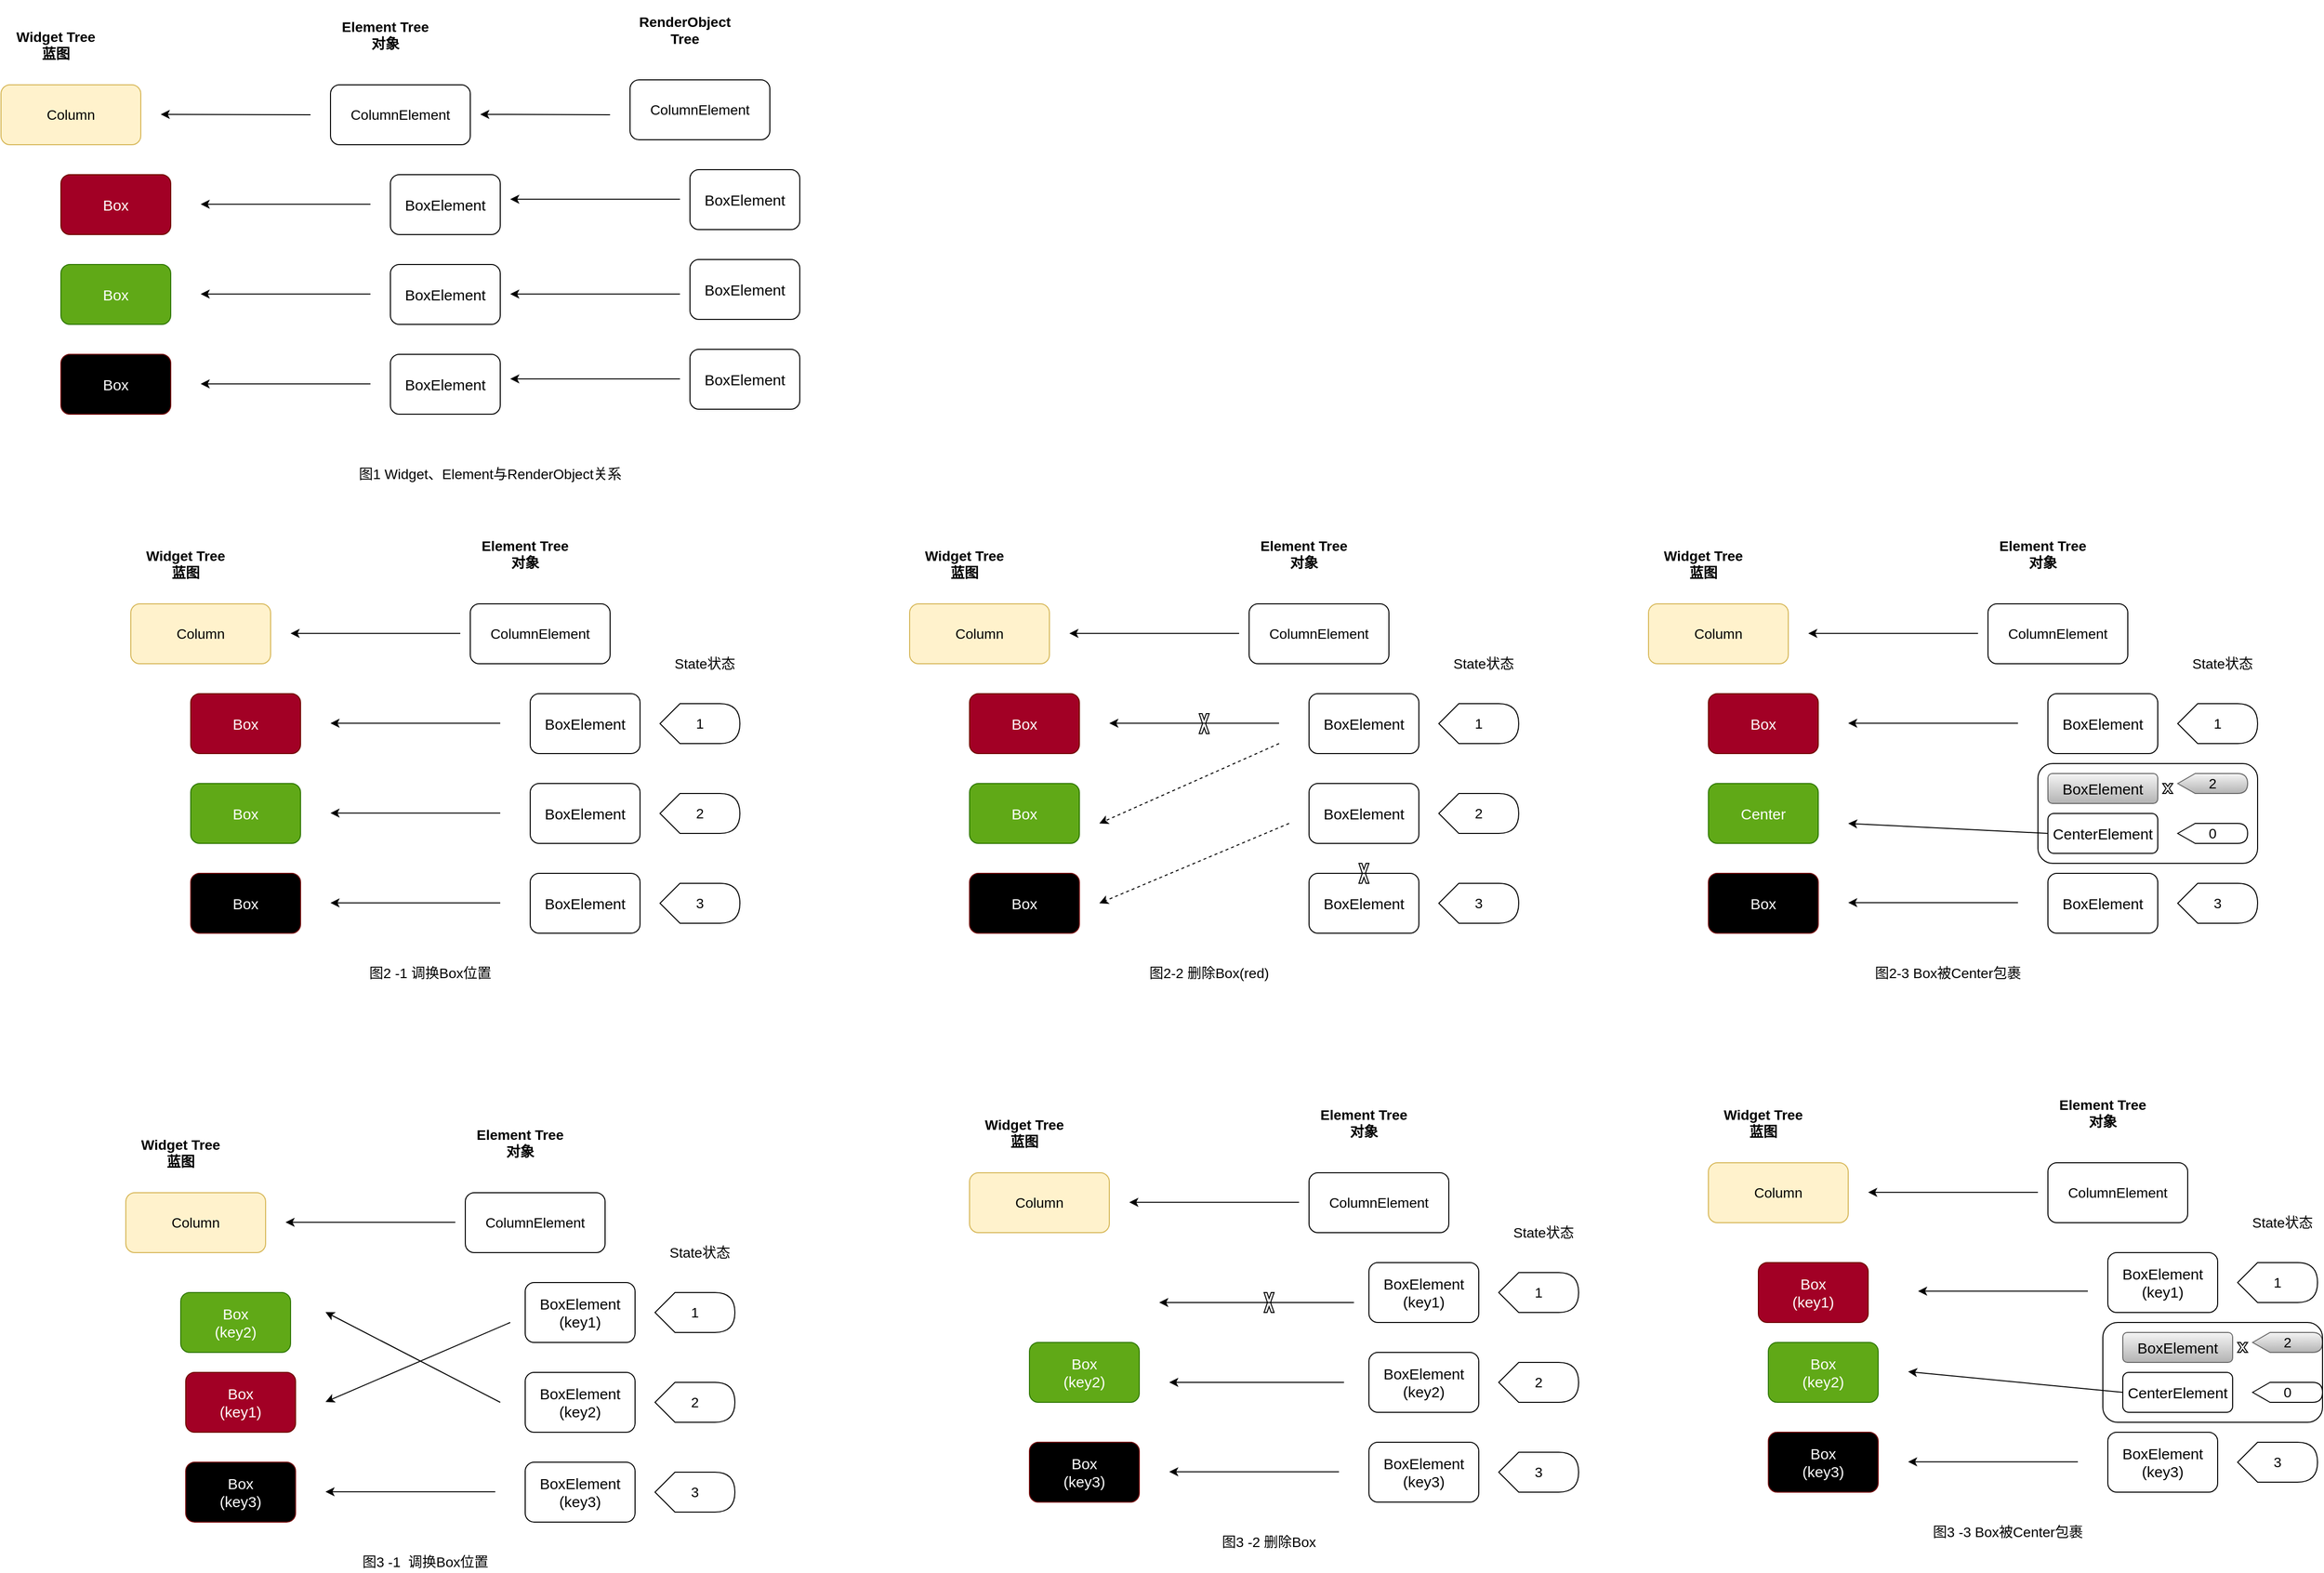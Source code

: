 <mxfile version="15.0.3" type="github">
  <diagram id="i1LXj_qeINUx8grjb_YF" name="Page-1">
    <mxGraphModel dx="3541" dy="2763" grid="1" gridSize="10" guides="1" tooltips="1" connect="1" arrows="1" fold="1" page="1" pageScale="1" pageWidth="850" pageHeight="1100" math="0" shadow="0">
      <root>
        <mxCell id="0" />
        <mxCell id="1" parent="0" />
        <mxCell id="0gigB8OSHipGADYLx92w-1" value="Column" style="rounded=1;whiteSpace=wrap;html=1;fontSize=14;fillColor=#fff2cc;strokeColor=#d6b656;" vertex="1" parent="1">
          <mxGeometry x="90" y="80" width="140" height="60" as="geometry" />
        </mxCell>
        <mxCell id="0gigB8OSHipGADYLx92w-2" value="Box" style="rounded=1;whiteSpace=wrap;html=1;fillColor=#a20025;strokeColor=#6F0000;fontColor=#ffffff;fontSize=15;" vertex="1" parent="1">
          <mxGeometry x="150" y="170" width="110" height="60" as="geometry" />
        </mxCell>
        <mxCell id="0gigB8OSHipGADYLx92w-5" value="Box" style="rounded=1;whiteSpace=wrap;html=1;fillColor=#60a917;strokeColor=#2D7600;fontColor=#ffffff;fontSize=15;" vertex="1" parent="1">
          <mxGeometry x="150" y="260" width="110" height="60" as="geometry" />
        </mxCell>
        <mxCell id="0gigB8OSHipGADYLx92w-6" value="Box" style="rounded=1;whiteSpace=wrap;html=1;strokeColor=#6F0000;fontColor=#ffffff;fontSize=15;fillColor=#000000;" vertex="1" parent="1">
          <mxGeometry x="150" y="350" width="110" height="60" as="geometry" />
        </mxCell>
        <mxCell id="0gigB8OSHipGADYLx92w-7" value="ColumnElement" style="rounded=1;whiteSpace=wrap;html=1;fontSize=14;" vertex="1" parent="1">
          <mxGeometry x="430" y="80" width="140" height="60" as="geometry" />
        </mxCell>
        <mxCell id="0gigB8OSHipGADYLx92w-8" value="BoxElement" style="rounded=1;whiteSpace=wrap;html=1;fontSize=15;" vertex="1" parent="1">
          <mxGeometry x="490" y="170" width="110" height="60" as="geometry" />
        </mxCell>
        <mxCell id="0gigB8OSHipGADYLx92w-9" value="BoxElement" style="rounded=1;whiteSpace=wrap;html=1;fontSize=15;" vertex="1" parent="1">
          <mxGeometry x="490" y="260" width="110" height="60" as="geometry" />
        </mxCell>
        <mxCell id="0gigB8OSHipGADYLx92w-10" value="BoxElement" style="rounded=1;whiteSpace=wrap;html=1;fontSize=15;" vertex="1" parent="1">
          <mxGeometry x="490" y="350" width="110" height="60" as="geometry" />
        </mxCell>
        <mxCell id="0gigB8OSHipGADYLx92w-11" value="" style="endArrow=classic;html=1;fontSize=14;" edge="1" parent="1">
          <mxGeometry width="50" height="50" relative="1" as="geometry">
            <mxPoint x="420" y="109.58" as="sourcePoint" />
            <mxPoint x="250" y="109.58" as="targetPoint" />
          </mxGeometry>
        </mxCell>
        <mxCell id="0gigB8OSHipGADYLx92w-12" value="" style="endArrow=classic;html=1;fontSize=14;" edge="1" parent="1">
          <mxGeometry width="50" height="50" relative="1" as="geometry">
            <mxPoint x="460" y="199.58" as="sourcePoint" />
            <mxPoint x="290" y="199.58" as="targetPoint" />
          </mxGeometry>
        </mxCell>
        <mxCell id="0gigB8OSHipGADYLx92w-13" value="" style="endArrow=classic;html=1;fontSize=14;" edge="1" parent="1">
          <mxGeometry width="50" height="50" relative="1" as="geometry">
            <mxPoint x="460" y="289.58" as="sourcePoint" />
            <mxPoint x="290" y="289.58" as="targetPoint" />
          </mxGeometry>
        </mxCell>
        <mxCell id="0gigB8OSHipGADYLx92w-14" value="" style="endArrow=classic;html=1;fontSize=14;" edge="1" parent="1">
          <mxGeometry width="50" height="50" relative="1" as="geometry">
            <mxPoint x="460" y="379.58" as="sourcePoint" />
            <mxPoint x="290" y="379.58" as="targetPoint" />
          </mxGeometry>
        </mxCell>
        <mxCell id="0gigB8OSHipGADYLx92w-15" value="Widget Tree&lt;br&gt;蓝图" style="text;html=1;strokeColor=none;fillColor=none;align=center;verticalAlign=middle;whiteSpace=wrap;rounded=0;fontSize=14;fontStyle=1" vertex="1" parent="1">
          <mxGeometry x="90" y="10" width="110" height="60" as="geometry" />
        </mxCell>
        <mxCell id="0gigB8OSHipGADYLx92w-16" value="Element Tree&lt;br&gt;对象" style="text;html=1;strokeColor=none;fillColor=none;align=center;verticalAlign=middle;whiteSpace=wrap;rounded=0;fontSize=14;fontStyle=1" vertex="1" parent="1">
          <mxGeometry x="430" width="110" height="60" as="geometry" />
        </mxCell>
        <mxCell id="0gigB8OSHipGADYLx92w-17" value="State状态" style="text;html=1;strokeColor=none;fillColor=none;align=center;verticalAlign=middle;whiteSpace=wrap;rounded=0;fontSize=14;" vertex="1" parent="1">
          <mxGeometry x="630" y="130" width="70" height="20" as="geometry" />
        </mxCell>
        <mxCell id="0gigB8OSHipGADYLx92w-19" value="1" style="shape=display;whiteSpace=wrap;html=1;fontSize=14;" vertex="1" parent="1">
          <mxGeometry x="620" y="180" width="80" height="40" as="geometry" />
        </mxCell>
        <mxCell id="0gigB8OSHipGADYLx92w-20" value="2" style="shape=display;whiteSpace=wrap;html=1;fontSize=14;" vertex="1" parent="1">
          <mxGeometry x="620" y="270" width="80" height="40" as="geometry" />
        </mxCell>
        <mxCell id="0gigB8OSHipGADYLx92w-21" value="3" style="shape=display;whiteSpace=wrap;html=1;fontSize=14;" vertex="1" parent="1">
          <mxGeometry x="620" y="360" width="80" height="40" as="geometry" />
        </mxCell>
        <mxCell id="0gigB8OSHipGADYLx92w-22" value="图2 -1 调换Box位置" style="text;html=1;strokeColor=none;fillColor=none;align=center;verticalAlign=middle;whiteSpace=wrap;rounded=0;fontSize=14;" vertex="1" parent="1">
          <mxGeometry x="290" y="440" width="200" height="20" as="geometry" />
        </mxCell>
        <mxCell id="0gigB8OSHipGADYLx92w-23" value="Column" style="rounded=1;whiteSpace=wrap;html=1;fontSize=14;fillColor=#fff2cc;strokeColor=#d6b656;" vertex="1" parent="1">
          <mxGeometry x="-40" y="-440" width="140" height="60" as="geometry" />
        </mxCell>
        <mxCell id="0gigB8OSHipGADYLx92w-24" value="Box" style="rounded=1;whiteSpace=wrap;html=1;fillColor=#a20025;strokeColor=#6F0000;fontColor=#ffffff;fontSize=15;" vertex="1" parent="1">
          <mxGeometry x="20" y="-350" width="110" height="60" as="geometry" />
        </mxCell>
        <mxCell id="0gigB8OSHipGADYLx92w-25" value="Box" style="rounded=1;whiteSpace=wrap;html=1;fillColor=#60a917;strokeColor=#2D7600;fontColor=#ffffff;fontSize=15;" vertex="1" parent="1">
          <mxGeometry x="20" y="-260" width="110" height="60" as="geometry" />
        </mxCell>
        <mxCell id="0gigB8OSHipGADYLx92w-26" value="Box" style="rounded=1;whiteSpace=wrap;html=1;strokeColor=#6F0000;fontColor=#ffffff;fontSize=15;fillColor=#000000;" vertex="1" parent="1">
          <mxGeometry x="20" y="-170" width="110" height="60" as="geometry" />
        </mxCell>
        <mxCell id="0gigB8OSHipGADYLx92w-27" value="ColumnElement" style="rounded=1;whiteSpace=wrap;html=1;fontSize=14;" vertex="1" parent="1">
          <mxGeometry x="290" y="-440" width="140" height="60" as="geometry" />
        </mxCell>
        <mxCell id="0gigB8OSHipGADYLx92w-28" value="BoxElement" style="rounded=1;whiteSpace=wrap;html=1;fontSize=15;" vertex="1" parent="1">
          <mxGeometry x="350" y="-350" width="110" height="60" as="geometry" />
        </mxCell>
        <mxCell id="0gigB8OSHipGADYLx92w-29" value="BoxElement" style="rounded=1;whiteSpace=wrap;html=1;fontSize=15;" vertex="1" parent="1">
          <mxGeometry x="350" y="-260" width="110" height="60" as="geometry" />
        </mxCell>
        <mxCell id="0gigB8OSHipGADYLx92w-30" value="BoxElement" style="rounded=1;whiteSpace=wrap;html=1;fontSize=15;" vertex="1" parent="1">
          <mxGeometry x="350" y="-170" width="110" height="60" as="geometry" />
        </mxCell>
        <mxCell id="0gigB8OSHipGADYLx92w-31" value="" style="endArrow=classic;html=1;fontSize=14;" edge="1" parent="1">
          <mxGeometry width="50" height="50" relative="1" as="geometry">
            <mxPoint x="270" y="-410" as="sourcePoint" />
            <mxPoint x="120" y="-410.42" as="targetPoint" />
          </mxGeometry>
        </mxCell>
        <mxCell id="0gigB8OSHipGADYLx92w-32" value="" style="endArrow=classic;html=1;fontSize=14;" edge="1" parent="1">
          <mxGeometry width="50" height="50" relative="1" as="geometry">
            <mxPoint x="330" y="-320.42" as="sourcePoint" />
            <mxPoint x="160" y="-320.42" as="targetPoint" />
          </mxGeometry>
        </mxCell>
        <mxCell id="0gigB8OSHipGADYLx92w-33" value="" style="endArrow=classic;html=1;fontSize=14;" edge="1" parent="1">
          <mxGeometry width="50" height="50" relative="1" as="geometry">
            <mxPoint x="330" y="-230.42" as="sourcePoint" />
            <mxPoint x="160" y="-230.42" as="targetPoint" />
          </mxGeometry>
        </mxCell>
        <mxCell id="0gigB8OSHipGADYLx92w-34" value="" style="endArrow=classic;html=1;fontSize=14;" edge="1" parent="1">
          <mxGeometry width="50" height="50" relative="1" as="geometry">
            <mxPoint x="330" y="-140.42" as="sourcePoint" />
            <mxPoint x="160" y="-140.42" as="targetPoint" />
          </mxGeometry>
        </mxCell>
        <mxCell id="0gigB8OSHipGADYLx92w-35" value="Widget Tree&lt;br&gt;蓝图" style="text;html=1;strokeColor=none;fillColor=none;align=center;verticalAlign=middle;whiteSpace=wrap;rounded=0;fontSize=14;fontStyle=1" vertex="1" parent="1">
          <mxGeometry x="-40" y="-510" width="110" height="60" as="geometry" />
        </mxCell>
        <mxCell id="0gigB8OSHipGADYLx92w-36" value="Element Tree&lt;br&gt;对象" style="text;html=1;strokeColor=none;fillColor=none;align=center;verticalAlign=middle;whiteSpace=wrap;rounded=0;fontSize=14;fontStyle=1" vertex="1" parent="1">
          <mxGeometry x="290" y="-520" width="110" height="60" as="geometry" />
        </mxCell>
        <mxCell id="0gigB8OSHipGADYLx92w-41" value="ColumnElement" style="rounded=1;whiteSpace=wrap;html=1;fontSize=14;" vertex="1" parent="1">
          <mxGeometry x="590" y="-445" width="140" height="60" as="geometry" />
        </mxCell>
        <mxCell id="0gigB8OSHipGADYLx92w-42" value="BoxElement" style="rounded=1;whiteSpace=wrap;html=1;fontSize=15;" vertex="1" parent="1">
          <mxGeometry x="650" y="-355" width="110" height="60" as="geometry" />
        </mxCell>
        <mxCell id="0gigB8OSHipGADYLx92w-43" value="BoxElement" style="rounded=1;whiteSpace=wrap;html=1;fontSize=15;" vertex="1" parent="1">
          <mxGeometry x="650" y="-265" width="110" height="60" as="geometry" />
        </mxCell>
        <mxCell id="0gigB8OSHipGADYLx92w-44" value="BoxElement" style="rounded=1;whiteSpace=wrap;html=1;fontSize=15;" vertex="1" parent="1">
          <mxGeometry x="650" y="-175" width="110" height="60" as="geometry" />
        </mxCell>
        <mxCell id="0gigB8OSHipGADYLx92w-45" value="RenderObject Tree" style="text;html=1;strokeColor=none;fillColor=none;align=center;verticalAlign=middle;whiteSpace=wrap;rounded=0;fontSize=14;fontStyle=1" vertex="1" parent="1">
          <mxGeometry x="590" y="-525" width="110" height="60" as="geometry" />
        </mxCell>
        <mxCell id="0gigB8OSHipGADYLx92w-46" value="" style="endArrow=classic;html=1;fontSize=14;" edge="1" parent="1">
          <mxGeometry width="50" height="50" relative="1" as="geometry">
            <mxPoint x="570" y="-410" as="sourcePoint" />
            <mxPoint x="440" y="-410.42" as="targetPoint" />
          </mxGeometry>
        </mxCell>
        <mxCell id="0gigB8OSHipGADYLx92w-47" value="图1 Widget、Element与RenderObject关系" style="text;html=1;strokeColor=none;fillColor=none;align=center;verticalAlign=middle;whiteSpace=wrap;rounded=0;fontSize=14;" vertex="1" parent="1">
          <mxGeometry x="310" y="-60" width="280" height="20" as="geometry" />
        </mxCell>
        <mxCell id="0gigB8OSHipGADYLx92w-49" value="" style="endArrow=classic;html=1;fontSize=14;" edge="1" parent="1">
          <mxGeometry width="50" height="50" relative="1" as="geometry">
            <mxPoint x="640" y="-325.42" as="sourcePoint" />
            <mxPoint x="470" y="-325.42" as="targetPoint" />
          </mxGeometry>
        </mxCell>
        <mxCell id="0gigB8OSHipGADYLx92w-50" value="" style="endArrow=classic;html=1;fontSize=14;" edge="1" parent="1">
          <mxGeometry width="50" height="50" relative="1" as="geometry">
            <mxPoint x="640" y="-230.42" as="sourcePoint" />
            <mxPoint x="470" y="-230.42" as="targetPoint" />
          </mxGeometry>
        </mxCell>
        <mxCell id="0gigB8OSHipGADYLx92w-51" value="" style="endArrow=classic;html=1;fontSize=14;" edge="1" parent="1">
          <mxGeometry width="50" height="50" relative="1" as="geometry">
            <mxPoint x="640" y="-145.42" as="sourcePoint" />
            <mxPoint x="470" y="-145.42" as="targetPoint" />
          </mxGeometry>
        </mxCell>
        <mxCell id="0gigB8OSHipGADYLx92w-52" value="Column" style="rounded=1;whiteSpace=wrap;html=1;fontSize=14;fillColor=#fff2cc;strokeColor=#d6b656;" vertex="1" parent="1">
          <mxGeometry x="870" y="80" width="140" height="60" as="geometry" />
        </mxCell>
        <mxCell id="0gigB8OSHipGADYLx92w-53" value="Box" style="rounded=1;whiteSpace=wrap;html=1;fillColor=#a20025;strokeColor=#6F0000;fontColor=#ffffff;fontSize=15;" vertex="1" parent="1">
          <mxGeometry x="930" y="170" width="110" height="60" as="geometry" />
        </mxCell>
        <mxCell id="0gigB8OSHipGADYLx92w-54" value="Box" style="rounded=1;whiteSpace=wrap;html=1;fillColor=#60a917;strokeColor=#2D7600;fontColor=#ffffff;fontSize=15;" vertex="1" parent="1">
          <mxGeometry x="930" y="260" width="110" height="60" as="geometry" />
        </mxCell>
        <mxCell id="0gigB8OSHipGADYLx92w-55" value="Box" style="rounded=1;whiteSpace=wrap;html=1;strokeColor=#6F0000;fontColor=#ffffff;fontSize=15;fillColor=#000000;" vertex="1" parent="1">
          <mxGeometry x="930" y="350" width="110" height="60" as="geometry" />
        </mxCell>
        <mxCell id="0gigB8OSHipGADYLx92w-56" value="ColumnElement" style="rounded=1;whiteSpace=wrap;html=1;fontSize=14;" vertex="1" parent="1">
          <mxGeometry x="1210" y="80" width="140" height="60" as="geometry" />
        </mxCell>
        <mxCell id="0gigB8OSHipGADYLx92w-57" value="BoxElement" style="rounded=1;whiteSpace=wrap;html=1;fontSize=15;" vertex="1" parent="1">
          <mxGeometry x="1270" y="170" width="110" height="60" as="geometry" />
        </mxCell>
        <mxCell id="0gigB8OSHipGADYLx92w-58" value="BoxElement" style="rounded=1;whiteSpace=wrap;html=1;fontSize=15;" vertex="1" parent="1">
          <mxGeometry x="1270" y="260" width="110" height="60" as="geometry" />
        </mxCell>
        <mxCell id="0gigB8OSHipGADYLx92w-59" value="BoxElement" style="rounded=1;whiteSpace=wrap;html=1;fontSize=15;" vertex="1" parent="1">
          <mxGeometry x="1270" y="350" width="110" height="60" as="geometry" />
        </mxCell>
        <mxCell id="0gigB8OSHipGADYLx92w-60" value="" style="endArrow=classic;html=1;fontSize=14;" edge="1" parent="1">
          <mxGeometry width="50" height="50" relative="1" as="geometry">
            <mxPoint x="1200" y="109.58" as="sourcePoint" />
            <mxPoint x="1030" y="109.58" as="targetPoint" />
          </mxGeometry>
        </mxCell>
        <mxCell id="0gigB8OSHipGADYLx92w-61" value="" style="endArrow=classic;html=1;fontSize=14;" edge="1" parent="1">
          <mxGeometry width="50" height="50" relative="1" as="geometry">
            <mxPoint x="1240" y="199.58" as="sourcePoint" />
            <mxPoint x="1070" y="199.58" as="targetPoint" />
          </mxGeometry>
        </mxCell>
        <mxCell id="0gigB8OSHipGADYLx92w-64" value="Widget Tree&lt;br&gt;蓝图" style="text;html=1;strokeColor=none;fillColor=none;align=center;verticalAlign=middle;whiteSpace=wrap;rounded=0;fontSize=14;fontStyle=1" vertex="1" parent="1">
          <mxGeometry x="870" y="10" width="110" height="60" as="geometry" />
        </mxCell>
        <mxCell id="0gigB8OSHipGADYLx92w-65" value="Element Tree&lt;br&gt;对象" style="text;html=1;strokeColor=none;fillColor=none;align=center;verticalAlign=middle;whiteSpace=wrap;rounded=0;fontSize=14;fontStyle=1" vertex="1" parent="1">
          <mxGeometry x="1210" width="110" height="60" as="geometry" />
        </mxCell>
        <mxCell id="0gigB8OSHipGADYLx92w-66" value="State状态" style="text;html=1;strokeColor=none;fillColor=none;align=center;verticalAlign=middle;whiteSpace=wrap;rounded=0;fontSize=14;" vertex="1" parent="1">
          <mxGeometry x="1410" y="130" width="70" height="20" as="geometry" />
        </mxCell>
        <mxCell id="0gigB8OSHipGADYLx92w-67" value="1" style="shape=display;whiteSpace=wrap;html=1;fontSize=14;" vertex="1" parent="1">
          <mxGeometry x="1400" y="180" width="80" height="40" as="geometry" />
        </mxCell>
        <mxCell id="0gigB8OSHipGADYLx92w-68" value="2" style="shape=display;whiteSpace=wrap;html=1;fontSize=14;" vertex="1" parent="1">
          <mxGeometry x="1400" y="270" width="80" height="40" as="geometry" />
        </mxCell>
        <mxCell id="0gigB8OSHipGADYLx92w-69" value="3" style="shape=display;whiteSpace=wrap;html=1;fontSize=14;" vertex="1" parent="1">
          <mxGeometry x="1400" y="360" width="80" height="40" as="geometry" />
        </mxCell>
        <mxCell id="0gigB8OSHipGADYLx92w-70" value="图2-2 删除Box(red)" style="text;html=1;strokeColor=none;fillColor=none;align=center;verticalAlign=middle;whiteSpace=wrap;rounded=0;fontSize=14;" vertex="1" parent="1">
          <mxGeometry x="1070" y="440" width="200" height="20" as="geometry" />
        </mxCell>
        <mxCell id="0gigB8OSHipGADYLx92w-72" value="" style="endArrow=classic;html=1;fontSize=14;dashed=1;" edge="1" parent="1">
          <mxGeometry width="50" height="50" relative="1" as="geometry">
            <mxPoint x="1240" y="220" as="sourcePoint" />
            <mxPoint x="1060" y="300" as="targetPoint" />
          </mxGeometry>
        </mxCell>
        <mxCell id="0gigB8OSHipGADYLx92w-73" value="" style="verticalLabelPosition=bottom;verticalAlign=top;html=1;shape=mxgraph.basic.x;fontSize=14;fillColor=none;" vertex="1" parent="1">
          <mxGeometry x="1160" y="190" width="10" height="20" as="geometry" />
        </mxCell>
        <mxCell id="0gigB8OSHipGADYLx92w-74" value="" style="endArrow=classic;html=1;fontSize=14;dashed=1;" edge="1" parent="1">
          <mxGeometry width="50" height="50" relative="1" as="geometry">
            <mxPoint x="1250" y="300" as="sourcePoint" />
            <mxPoint x="1060" y="380" as="targetPoint" />
          </mxGeometry>
        </mxCell>
        <mxCell id="0gigB8OSHipGADYLx92w-75" value="" style="verticalLabelPosition=bottom;verticalAlign=top;html=1;shape=mxgraph.basic.x;fontSize=14;fillColor=none;" vertex="1" parent="1">
          <mxGeometry x="1320" y="340" width="10" height="20" as="geometry" />
        </mxCell>
        <mxCell id="0gigB8OSHipGADYLx92w-76" value="Column" style="rounded=1;whiteSpace=wrap;html=1;fontSize=14;fillColor=#fff2cc;strokeColor=#d6b656;" vertex="1" parent="1">
          <mxGeometry x="1610" y="80" width="140" height="60" as="geometry" />
        </mxCell>
        <mxCell id="0gigB8OSHipGADYLx92w-77" value="Box" style="rounded=1;whiteSpace=wrap;html=1;fillColor=#a20025;strokeColor=#6F0000;fontColor=#ffffff;fontSize=15;" vertex="1" parent="1">
          <mxGeometry x="1670" y="170" width="110" height="60" as="geometry" />
        </mxCell>
        <mxCell id="0gigB8OSHipGADYLx92w-78" value="Center" style="rounded=1;whiteSpace=wrap;html=1;fillColor=#60a917;strokeColor=#2D7600;fontColor=#ffffff;fontSize=15;" vertex="1" parent="1">
          <mxGeometry x="1670" y="260" width="110" height="60" as="geometry" />
        </mxCell>
        <mxCell id="0gigB8OSHipGADYLx92w-79" value="Box" style="rounded=1;whiteSpace=wrap;html=1;strokeColor=#6F0000;fontColor=#ffffff;fontSize=15;fillColor=#000000;" vertex="1" parent="1">
          <mxGeometry x="1670" y="350" width="110" height="60" as="geometry" />
        </mxCell>
        <mxCell id="0gigB8OSHipGADYLx92w-80" value="ColumnElement" style="rounded=1;whiteSpace=wrap;html=1;fontSize=14;" vertex="1" parent="1">
          <mxGeometry x="1950" y="80" width="140" height="60" as="geometry" />
        </mxCell>
        <mxCell id="0gigB8OSHipGADYLx92w-81" value="BoxElement" style="rounded=1;whiteSpace=wrap;html=1;fontSize=15;" vertex="1" parent="1">
          <mxGeometry x="2010" y="170" width="110" height="60" as="geometry" />
        </mxCell>
        <mxCell id="0gigB8OSHipGADYLx92w-82" value="BoxElement" style="rounded=1;whiteSpace=wrap;html=1;fontSize=15;fillColor=#f5f5f5;strokeColor=#666666;gradientColor=#b3b3b3;" vertex="1" parent="1">
          <mxGeometry x="2010" y="250" width="110" height="30" as="geometry" />
        </mxCell>
        <mxCell id="0gigB8OSHipGADYLx92w-83" value="BoxElement" style="rounded=1;whiteSpace=wrap;html=1;fontSize=15;" vertex="1" parent="1">
          <mxGeometry x="2010" y="350" width="110" height="60" as="geometry" />
        </mxCell>
        <mxCell id="0gigB8OSHipGADYLx92w-84" value="" style="endArrow=classic;html=1;fontSize=14;" edge="1" parent="1">
          <mxGeometry width="50" height="50" relative="1" as="geometry">
            <mxPoint x="1940" y="109.58" as="sourcePoint" />
            <mxPoint x="1770" y="109.58" as="targetPoint" />
          </mxGeometry>
        </mxCell>
        <mxCell id="0gigB8OSHipGADYLx92w-85" value="" style="endArrow=classic;html=1;fontSize=14;" edge="1" parent="1">
          <mxGeometry width="50" height="50" relative="1" as="geometry">
            <mxPoint x="1980" y="199.58" as="sourcePoint" />
            <mxPoint x="1810" y="199.58" as="targetPoint" />
          </mxGeometry>
        </mxCell>
        <mxCell id="0gigB8OSHipGADYLx92w-86" value="Widget Tree&lt;br&gt;蓝图" style="text;html=1;strokeColor=none;fillColor=none;align=center;verticalAlign=middle;whiteSpace=wrap;rounded=0;fontSize=14;fontStyle=1" vertex="1" parent="1">
          <mxGeometry x="1610" y="10" width="110" height="60" as="geometry" />
        </mxCell>
        <mxCell id="0gigB8OSHipGADYLx92w-87" value="Element Tree&lt;br&gt;对象" style="text;html=1;strokeColor=none;fillColor=none;align=center;verticalAlign=middle;whiteSpace=wrap;rounded=0;fontSize=14;fontStyle=1" vertex="1" parent="1">
          <mxGeometry x="1950" width="110" height="60" as="geometry" />
        </mxCell>
        <mxCell id="0gigB8OSHipGADYLx92w-88" value="State状态" style="text;html=1;strokeColor=none;fillColor=none;align=center;verticalAlign=middle;whiteSpace=wrap;rounded=0;fontSize=14;" vertex="1" parent="1">
          <mxGeometry x="2150" y="130" width="70" height="20" as="geometry" />
        </mxCell>
        <mxCell id="0gigB8OSHipGADYLx92w-89" value="1" style="shape=display;whiteSpace=wrap;html=1;fontSize=14;" vertex="1" parent="1">
          <mxGeometry x="2140" y="180" width="80" height="40" as="geometry" />
        </mxCell>
        <mxCell id="0gigB8OSHipGADYLx92w-90" value="2" style="shape=display;whiteSpace=wrap;html=1;fontSize=14;fillColor=#f5f5f5;strokeColor=#666666;gradientColor=#b3b3b3;" vertex="1" parent="1">
          <mxGeometry x="2140" y="250" width="70" height="20" as="geometry" />
        </mxCell>
        <mxCell id="0gigB8OSHipGADYLx92w-91" value="3" style="shape=display;whiteSpace=wrap;html=1;fontSize=14;" vertex="1" parent="1">
          <mxGeometry x="2140" y="360" width="80" height="40" as="geometry" />
        </mxCell>
        <mxCell id="0gigB8OSHipGADYLx92w-92" value="图2-3 Box被Center包裹" style="text;html=1;strokeColor=none;fillColor=none;align=center;verticalAlign=middle;whiteSpace=wrap;rounded=0;fontSize=14;" vertex="1" parent="1">
          <mxGeometry x="1810" y="440" width="200" height="20" as="geometry" />
        </mxCell>
        <mxCell id="0gigB8OSHipGADYLx92w-99" value="" style="rounded=1;whiteSpace=wrap;html=1;fontSize=14;fillColor=none;" vertex="1" parent="1">
          <mxGeometry x="2000" y="240" width="220" height="100" as="geometry" />
        </mxCell>
        <mxCell id="0gigB8OSHipGADYLx92w-100" value="CenterElement" style="rounded=1;whiteSpace=wrap;html=1;fontSize=15;" vertex="1" parent="1">
          <mxGeometry x="2010" y="290" width="110" height="40" as="geometry" />
        </mxCell>
        <mxCell id="0gigB8OSHipGADYLx92w-101" value="0" style="shape=display;whiteSpace=wrap;html=1;fontSize=14;" vertex="1" parent="1">
          <mxGeometry x="2140" y="300" width="70" height="20" as="geometry" />
        </mxCell>
        <mxCell id="0gigB8OSHipGADYLx92w-103" value="" style="verticalLabelPosition=bottom;verticalAlign=top;html=1;shape=mxgraph.basic.x;fontSize=14;fillColor=none;" vertex="1" parent="1">
          <mxGeometry x="2125" y="260" width="10" height="10" as="geometry" />
        </mxCell>
        <mxCell id="0gigB8OSHipGADYLx92w-106" value="" style="endArrow=classic;html=1;fontSize=14;exitX=0;exitY=0.5;exitDx=0;exitDy=0;" edge="1" parent="1" source="0gigB8OSHipGADYLx92w-100">
          <mxGeometry width="50" height="50" relative="1" as="geometry">
            <mxPoint x="1980" y="300.0" as="sourcePoint" />
            <mxPoint x="1810" y="300.0" as="targetPoint" />
          </mxGeometry>
        </mxCell>
        <mxCell id="0gigB8OSHipGADYLx92w-107" value="" style="endArrow=classic;html=1;fontSize=14;" edge="1" parent="1">
          <mxGeometry width="50" height="50" relative="1" as="geometry">
            <mxPoint x="1980" y="379.41" as="sourcePoint" />
            <mxPoint x="1810" y="379.41" as="targetPoint" />
          </mxGeometry>
        </mxCell>
        <mxCell id="0gigB8OSHipGADYLx92w-108" value="Column" style="rounded=1;whiteSpace=wrap;html=1;fontSize=14;fillColor=#fff2cc;strokeColor=#d6b656;" vertex="1" parent="1">
          <mxGeometry x="85" y="670" width="140" height="60" as="geometry" />
        </mxCell>
        <mxCell id="0gigB8OSHipGADYLx92w-109" value="Box&lt;br&gt;(key1)" style="rounded=1;whiteSpace=wrap;html=1;fillColor=#a20025;strokeColor=#6F0000;fontColor=#ffffff;fontSize=15;" vertex="1" parent="1">
          <mxGeometry x="145" y="850" width="110" height="60" as="geometry" />
        </mxCell>
        <mxCell id="0gigB8OSHipGADYLx92w-110" value="Box&lt;br&gt;(key2)" style="rounded=1;whiteSpace=wrap;html=1;fillColor=#60a917;strokeColor=#2D7600;fontColor=#ffffff;fontSize=15;" vertex="1" parent="1">
          <mxGeometry x="140" y="770" width="110" height="60" as="geometry" />
        </mxCell>
        <mxCell id="0gigB8OSHipGADYLx92w-111" value="Box&lt;br&gt;(key3)" style="rounded=1;whiteSpace=wrap;html=1;strokeColor=#6F0000;fontColor=#ffffff;fontSize=15;fillColor=#000000;" vertex="1" parent="1">
          <mxGeometry x="145" y="940" width="110" height="60" as="geometry" />
        </mxCell>
        <mxCell id="0gigB8OSHipGADYLx92w-112" value="ColumnElement" style="rounded=1;whiteSpace=wrap;html=1;fontSize=14;" vertex="1" parent="1">
          <mxGeometry x="425" y="670" width="140" height="60" as="geometry" />
        </mxCell>
        <mxCell id="0gigB8OSHipGADYLx92w-113" value="BoxElement&lt;br&gt;(key1)" style="rounded=1;whiteSpace=wrap;html=1;fontSize=15;" vertex="1" parent="1">
          <mxGeometry x="485" y="760" width="110" height="60" as="geometry" />
        </mxCell>
        <mxCell id="0gigB8OSHipGADYLx92w-114" value="BoxElement&lt;br&gt;(key2)" style="rounded=1;whiteSpace=wrap;html=1;fontSize=15;" vertex="1" parent="1">
          <mxGeometry x="485" y="850" width="110" height="60" as="geometry" />
        </mxCell>
        <mxCell id="0gigB8OSHipGADYLx92w-115" value="BoxElement&lt;br&gt;(key3)" style="rounded=1;whiteSpace=wrap;html=1;fontSize=15;" vertex="1" parent="1">
          <mxGeometry x="485" y="940" width="110" height="60" as="geometry" />
        </mxCell>
        <mxCell id="0gigB8OSHipGADYLx92w-116" value="" style="endArrow=classic;html=1;fontSize=14;" edge="1" parent="1">
          <mxGeometry width="50" height="50" relative="1" as="geometry">
            <mxPoint x="415" y="699.58" as="sourcePoint" />
            <mxPoint x="245" y="699.58" as="targetPoint" />
          </mxGeometry>
        </mxCell>
        <mxCell id="0gigB8OSHipGADYLx92w-117" value="" style="endArrow=classic;html=1;fontSize=14;" edge="1" parent="1">
          <mxGeometry width="50" height="50" relative="1" as="geometry">
            <mxPoint x="460" y="880" as="sourcePoint" />
            <mxPoint x="285" y="789.58" as="targetPoint" />
          </mxGeometry>
        </mxCell>
        <mxCell id="0gigB8OSHipGADYLx92w-118" value="" style="endArrow=classic;html=1;fontSize=14;" edge="1" parent="1">
          <mxGeometry width="50" height="50" relative="1" as="geometry">
            <mxPoint x="470" y="800" as="sourcePoint" />
            <mxPoint x="285" y="879.58" as="targetPoint" />
          </mxGeometry>
        </mxCell>
        <mxCell id="0gigB8OSHipGADYLx92w-119" value="" style="endArrow=classic;html=1;fontSize=14;" edge="1" parent="1">
          <mxGeometry width="50" height="50" relative="1" as="geometry">
            <mxPoint x="455" y="969.58" as="sourcePoint" />
            <mxPoint x="285" y="969.58" as="targetPoint" />
          </mxGeometry>
        </mxCell>
        <mxCell id="0gigB8OSHipGADYLx92w-120" value="Widget Tree&lt;br&gt;蓝图" style="text;html=1;strokeColor=none;fillColor=none;align=center;verticalAlign=middle;whiteSpace=wrap;rounded=0;fontSize=14;fontStyle=1" vertex="1" parent="1">
          <mxGeometry x="85" y="600" width="110" height="60" as="geometry" />
        </mxCell>
        <mxCell id="0gigB8OSHipGADYLx92w-121" value="Element Tree&lt;br&gt;对象" style="text;html=1;strokeColor=none;fillColor=none;align=center;verticalAlign=middle;whiteSpace=wrap;rounded=0;fontSize=14;fontStyle=1" vertex="1" parent="1">
          <mxGeometry x="425" y="590" width="110" height="60" as="geometry" />
        </mxCell>
        <mxCell id="0gigB8OSHipGADYLx92w-122" value="State状态" style="text;html=1;strokeColor=none;fillColor=none;align=center;verticalAlign=middle;whiteSpace=wrap;rounded=0;fontSize=14;" vertex="1" parent="1">
          <mxGeometry x="625" y="720" width="70" height="20" as="geometry" />
        </mxCell>
        <mxCell id="0gigB8OSHipGADYLx92w-123" value="1" style="shape=display;whiteSpace=wrap;html=1;fontSize=14;" vertex="1" parent="1">
          <mxGeometry x="615" y="770" width="80" height="40" as="geometry" />
        </mxCell>
        <mxCell id="0gigB8OSHipGADYLx92w-124" value="2" style="shape=display;whiteSpace=wrap;html=1;fontSize=14;" vertex="1" parent="1">
          <mxGeometry x="615" y="860" width="80" height="40" as="geometry" />
        </mxCell>
        <mxCell id="0gigB8OSHipGADYLx92w-125" value="3" style="shape=display;whiteSpace=wrap;html=1;fontSize=14;" vertex="1" parent="1">
          <mxGeometry x="615" y="950" width="80" height="40" as="geometry" />
        </mxCell>
        <mxCell id="0gigB8OSHipGADYLx92w-126" value="图3 -1&amp;nbsp; 调换Box位置" style="text;html=1;strokeColor=none;fillColor=none;align=center;verticalAlign=middle;whiteSpace=wrap;rounded=0;fontSize=14;" vertex="1" parent="1">
          <mxGeometry x="285" y="1030" width="200" height="20" as="geometry" />
        </mxCell>
        <mxCell id="0gigB8OSHipGADYLx92w-127" value="Column" style="rounded=1;whiteSpace=wrap;html=1;fontSize=14;fillColor=#fff2cc;strokeColor=#d6b656;" vertex="1" parent="1">
          <mxGeometry x="930" y="650" width="140" height="60" as="geometry" />
        </mxCell>
        <mxCell id="0gigB8OSHipGADYLx92w-129" value="Box&lt;br&gt;(key2)" style="rounded=1;whiteSpace=wrap;html=1;fillColor=#60a917;strokeColor=#2D7600;fontColor=#ffffff;fontSize=15;" vertex="1" parent="1">
          <mxGeometry x="990" y="820" width="110" height="60" as="geometry" />
        </mxCell>
        <mxCell id="0gigB8OSHipGADYLx92w-130" value="Box&lt;br&gt;(key3)" style="rounded=1;whiteSpace=wrap;html=1;strokeColor=#6F0000;fontColor=#ffffff;fontSize=15;fillColor=#000000;" vertex="1" parent="1">
          <mxGeometry x="990" y="920" width="110" height="60" as="geometry" />
        </mxCell>
        <mxCell id="0gigB8OSHipGADYLx92w-131" value="ColumnElement" style="rounded=1;whiteSpace=wrap;html=1;fontSize=14;" vertex="1" parent="1">
          <mxGeometry x="1270" y="650" width="140" height="60" as="geometry" />
        </mxCell>
        <mxCell id="0gigB8OSHipGADYLx92w-132" value="BoxElement&lt;br&gt;(key1)" style="rounded=1;whiteSpace=wrap;html=1;fontSize=15;" vertex="1" parent="1">
          <mxGeometry x="1330" y="740" width="110" height="60" as="geometry" />
        </mxCell>
        <mxCell id="0gigB8OSHipGADYLx92w-133" value="BoxElement&lt;br&gt;(key2)" style="rounded=1;whiteSpace=wrap;html=1;fontSize=15;" vertex="1" parent="1">
          <mxGeometry x="1330" y="830" width="110" height="60" as="geometry" />
        </mxCell>
        <mxCell id="0gigB8OSHipGADYLx92w-134" value="BoxElement&lt;br&gt;(key3)" style="rounded=1;whiteSpace=wrap;html=1;fontSize=15;" vertex="1" parent="1">
          <mxGeometry x="1330" y="920" width="110" height="60" as="geometry" />
        </mxCell>
        <mxCell id="0gigB8OSHipGADYLx92w-135" value="" style="endArrow=classic;html=1;fontSize=14;" edge="1" parent="1">
          <mxGeometry width="50" height="50" relative="1" as="geometry">
            <mxPoint x="1260" y="679.58" as="sourcePoint" />
            <mxPoint x="1090" y="679.58" as="targetPoint" />
          </mxGeometry>
        </mxCell>
        <mxCell id="0gigB8OSHipGADYLx92w-136" value="" style="endArrow=classic;html=1;fontSize=14;" edge="1" parent="1">
          <mxGeometry width="50" height="50" relative="1" as="geometry">
            <mxPoint x="1305" y="860" as="sourcePoint" />
            <mxPoint x="1130" y="860" as="targetPoint" />
          </mxGeometry>
        </mxCell>
        <mxCell id="0gigB8OSHipGADYLx92w-137" value="" style="endArrow=classic;html=1;fontSize=14;" edge="1" parent="1">
          <mxGeometry width="50" height="50" relative="1" as="geometry">
            <mxPoint x="1315" y="780" as="sourcePoint" />
            <mxPoint x="1120" y="780" as="targetPoint" />
          </mxGeometry>
        </mxCell>
        <mxCell id="0gigB8OSHipGADYLx92w-138" value="" style="endArrow=classic;html=1;fontSize=14;" edge="1" parent="1">
          <mxGeometry width="50" height="50" relative="1" as="geometry">
            <mxPoint x="1300" y="949.58" as="sourcePoint" />
            <mxPoint x="1130" y="949.58" as="targetPoint" />
          </mxGeometry>
        </mxCell>
        <mxCell id="0gigB8OSHipGADYLx92w-139" value="Widget Tree&lt;br&gt;蓝图" style="text;html=1;strokeColor=none;fillColor=none;align=center;verticalAlign=middle;whiteSpace=wrap;rounded=0;fontSize=14;fontStyle=1" vertex="1" parent="1">
          <mxGeometry x="930" y="580" width="110" height="60" as="geometry" />
        </mxCell>
        <mxCell id="0gigB8OSHipGADYLx92w-140" value="Element Tree&lt;br&gt;对象" style="text;html=1;strokeColor=none;fillColor=none;align=center;verticalAlign=middle;whiteSpace=wrap;rounded=0;fontSize=14;fontStyle=1" vertex="1" parent="1">
          <mxGeometry x="1270" y="570" width="110" height="60" as="geometry" />
        </mxCell>
        <mxCell id="0gigB8OSHipGADYLx92w-141" value="State状态" style="text;html=1;strokeColor=none;fillColor=none;align=center;verticalAlign=middle;whiteSpace=wrap;rounded=0;fontSize=14;" vertex="1" parent="1">
          <mxGeometry x="1470" y="700" width="70" height="20" as="geometry" />
        </mxCell>
        <mxCell id="0gigB8OSHipGADYLx92w-142" value="1" style="shape=display;whiteSpace=wrap;html=1;fontSize=14;" vertex="1" parent="1">
          <mxGeometry x="1460" y="750" width="80" height="40" as="geometry" />
        </mxCell>
        <mxCell id="0gigB8OSHipGADYLx92w-143" value="2" style="shape=display;whiteSpace=wrap;html=1;fontSize=14;" vertex="1" parent="1">
          <mxGeometry x="1460" y="840" width="80" height="40" as="geometry" />
        </mxCell>
        <mxCell id="0gigB8OSHipGADYLx92w-144" value="3" style="shape=display;whiteSpace=wrap;html=1;fontSize=14;" vertex="1" parent="1">
          <mxGeometry x="1460" y="930" width="80" height="40" as="geometry" />
        </mxCell>
        <mxCell id="0gigB8OSHipGADYLx92w-145" value="图3 -2 删除Box" style="text;html=1;strokeColor=none;fillColor=none;align=center;verticalAlign=middle;whiteSpace=wrap;rounded=0;fontSize=14;" vertex="1" parent="1">
          <mxGeometry x="1130" y="1010" width="200" height="20" as="geometry" />
        </mxCell>
        <mxCell id="0gigB8OSHipGADYLx92w-146" value="" style="verticalLabelPosition=bottom;verticalAlign=top;html=1;shape=mxgraph.basic.x;fontSize=14;fillColor=none;" vertex="1" parent="1">
          <mxGeometry x="1225" y="770" width="10" height="20" as="geometry" />
        </mxCell>
        <mxCell id="0gigB8OSHipGADYLx92w-147" value="Column" style="rounded=1;whiteSpace=wrap;html=1;fontSize=14;fillColor=#fff2cc;strokeColor=#d6b656;" vertex="1" parent="1">
          <mxGeometry x="1670" y="640" width="140" height="60" as="geometry" />
        </mxCell>
        <mxCell id="0gigB8OSHipGADYLx92w-148" value="Box&lt;br&gt;(key1)" style="rounded=1;whiteSpace=wrap;html=1;fillColor=#a20025;strokeColor=#6F0000;fontColor=#ffffff;fontSize=15;" vertex="1" parent="1">
          <mxGeometry x="1720" y="740" width="110" height="60" as="geometry" />
        </mxCell>
        <mxCell id="0gigB8OSHipGADYLx92w-149" value="Box&lt;br&gt;(key2)" style="rounded=1;whiteSpace=wrap;html=1;fillColor=#60a917;strokeColor=#2D7600;fontColor=#ffffff;fontSize=15;" vertex="1" parent="1">
          <mxGeometry x="1730" y="820" width="110" height="60" as="geometry" />
        </mxCell>
        <mxCell id="0gigB8OSHipGADYLx92w-150" value="Box&lt;br&gt;(key3)" style="rounded=1;whiteSpace=wrap;html=1;strokeColor=#6F0000;fontColor=#ffffff;fontSize=15;fillColor=#000000;" vertex="1" parent="1">
          <mxGeometry x="1730" y="910" width="110" height="60" as="geometry" />
        </mxCell>
        <mxCell id="0gigB8OSHipGADYLx92w-151" value="ColumnElement" style="rounded=1;whiteSpace=wrap;html=1;fontSize=14;" vertex="1" parent="1">
          <mxGeometry x="2010" y="640" width="140" height="60" as="geometry" />
        </mxCell>
        <mxCell id="0gigB8OSHipGADYLx92w-152" value="BoxElement&lt;br&gt;(key1)" style="rounded=1;whiteSpace=wrap;html=1;fontSize=15;" vertex="1" parent="1">
          <mxGeometry x="2070" y="730" width="110" height="60" as="geometry" />
        </mxCell>
        <mxCell id="0gigB8OSHipGADYLx92w-154" value="BoxElement&lt;br&gt;(key3)" style="rounded=1;whiteSpace=wrap;html=1;fontSize=15;" vertex="1" parent="1">
          <mxGeometry x="2070" y="910" width="110" height="60" as="geometry" />
        </mxCell>
        <mxCell id="0gigB8OSHipGADYLx92w-155" value="" style="endArrow=classic;html=1;fontSize=14;" edge="1" parent="1">
          <mxGeometry width="50" height="50" relative="1" as="geometry">
            <mxPoint x="2000" y="669.58" as="sourcePoint" />
            <mxPoint x="1830" y="669.58" as="targetPoint" />
          </mxGeometry>
        </mxCell>
        <mxCell id="0gigB8OSHipGADYLx92w-158" value="" style="endArrow=classic;html=1;fontSize=14;" edge="1" parent="1">
          <mxGeometry width="50" height="50" relative="1" as="geometry">
            <mxPoint x="2040" y="939.58" as="sourcePoint" />
            <mxPoint x="1870" y="939.58" as="targetPoint" />
          </mxGeometry>
        </mxCell>
        <mxCell id="0gigB8OSHipGADYLx92w-159" value="Widget Tree&lt;br&gt;蓝图" style="text;html=1;strokeColor=none;fillColor=none;align=center;verticalAlign=middle;whiteSpace=wrap;rounded=0;fontSize=14;fontStyle=1" vertex="1" parent="1">
          <mxGeometry x="1670" y="570" width="110" height="60" as="geometry" />
        </mxCell>
        <mxCell id="0gigB8OSHipGADYLx92w-160" value="Element Tree&lt;br&gt;对象" style="text;html=1;strokeColor=none;fillColor=none;align=center;verticalAlign=middle;whiteSpace=wrap;rounded=0;fontSize=14;fontStyle=1" vertex="1" parent="1">
          <mxGeometry x="2010" y="560" width="110" height="60" as="geometry" />
        </mxCell>
        <mxCell id="0gigB8OSHipGADYLx92w-161" value="State状态" style="text;html=1;strokeColor=none;fillColor=none;align=center;verticalAlign=middle;whiteSpace=wrap;rounded=0;fontSize=14;" vertex="1" parent="1">
          <mxGeometry x="2210" y="690" width="70" height="20" as="geometry" />
        </mxCell>
        <mxCell id="0gigB8OSHipGADYLx92w-162" value="1" style="shape=display;whiteSpace=wrap;html=1;fontSize=14;" vertex="1" parent="1">
          <mxGeometry x="2200" y="740" width="80" height="40" as="geometry" />
        </mxCell>
        <mxCell id="0gigB8OSHipGADYLx92w-164" value="3" style="shape=display;whiteSpace=wrap;html=1;fontSize=14;" vertex="1" parent="1">
          <mxGeometry x="2200" y="920" width="80" height="40" as="geometry" />
        </mxCell>
        <mxCell id="0gigB8OSHipGADYLx92w-165" value="图3 -3 Box被Center包裹" style="text;html=1;strokeColor=none;fillColor=none;align=center;verticalAlign=middle;whiteSpace=wrap;rounded=0;fontSize=14;" vertex="1" parent="1">
          <mxGeometry x="1870" y="1000" width="200" height="20" as="geometry" />
        </mxCell>
        <mxCell id="0gigB8OSHipGADYLx92w-166" value="BoxElement" style="rounded=1;whiteSpace=wrap;html=1;fontSize=15;fillColor=#f5f5f5;strokeColor=#666666;gradientColor=#b3b3b3;" vertex="1" parent="1">
          <mxGeometry x="2085" y="810" width="110" height="30" as="geometry" />
        </mxCell>
        <mxCell id="0gigB8OSHipGADYLx92w-167" value="2" style="shape=display;whiteSpace=wrap;html=1;fontSize=14;fillColor=#f5f5f5;strokeColor=#666666;gradientColor=#b3b3b3;" vertex="1" parent="1">
          <mxGeometry x="2215" y="810" width="70" height="20" as="geometry" />
        </mxCell>
        <mxCell id="0gigB8OSHipGADYLx92w-168" value="" style="rounded=1;whiteSpace=wrap;html=1;fontSize=14;fillColor=none;" vertex="1" parent="1">
          <mxGeometry x="2065" y="800" width="220" height="100" as="geometry" />
        </mxCell>
        <mxCell id="0gigB8OSHipGADYLx92w-169" value="CenterElement" style="rounded=1;whiteSpace=wrap;html=1;fontSize=15;" vertex="1" parent="1">
          <mxGeometry x="2085" y="850" width="110" height="40" as="geometry" />
        </mxCell>
        <mxCell id="0gigB8OSHipGADYLx92w-170" value="0" style="shape=display;whiteSpace=wrap;html=1;fontSize=14;" vertex="1" parent="1">
          <mxGeometry x="2215" y="860" width="70" height="20" as="geometry" />
        </mxCell>
        <mxCell id="0gigB8OSHipGADYLx92w-171" value="" style="verticalLabelPosition=bottom;verticalAlign=top;html=1;shape=mxgraph.basic.x;fontSize=14;fillColor=none;" vertex="1" parent="1">
          <mxGeometry x="2200" y="820" width="10" height="10" as="geometry" />
        </mxCell>
        <mxCell id="0gigB8OSHipGADYLx92w-172" value="" style="endArrow=classic;html=1;fontSize=14;" edge="1" parent="1">
          <mxGeometry width="50" height="50" relative="1" as="geometry">
            <mxPoint x="2050" y="768.57" as="sourcePoint" />
            <mxPoint x="1880" y="768.57" as="targetPoint" />
          </mxGeometry>
        </mxCell>
        <mxCell id="0gigB8OSHipGADYLx92w-173" value="" style="endArrow=classic;html=1;fontSize=14;exitX=0;exitY=0.5;exitDx=0;exitDy=0;" edge="1" parent="1" source="0gigB8OSHipGADYLx92w-169">
          <mxGeometry width="50" height="50" relative="1" as="geometry">
            <mxPoint x="2040" y="849.29" as="sourcePoint" />
            <mxPoint x="1870" y="849.29" as="targetPoint" />
          </mxGeometry>
        </mxCell>
      </root>
    </mxGraphModel>
  </diagram>
</mxfile>
